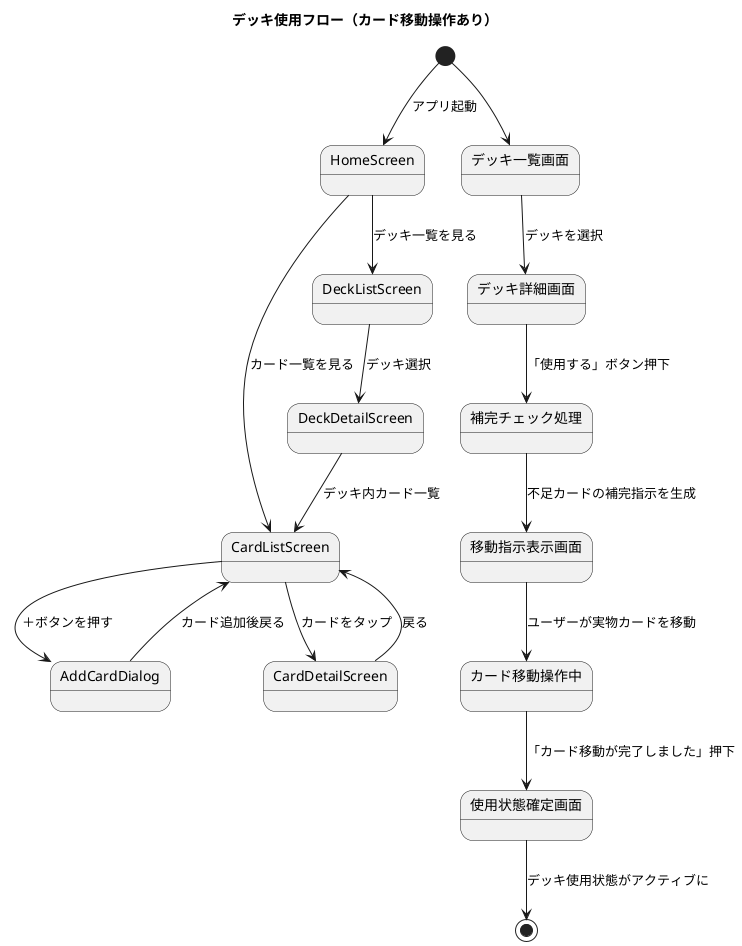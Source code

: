 @startuml screen_flow
title カード管理アプリ - 画面遷移図

[*] --> HomeScreen : アプリ起動
HomeScreen --> CardListScreen : カード一覧を見る
CardListScreen --> AddCardDialog : ＋ボタンを押す
AddCardDialog --> CardListScreen : カード追加後戻る

CardListScreen --> CardDetailScreen : カードをタップ
CardDetailScreen --> CardListScreen : 戻る

HomeScreen --> DeckListScreen : デッキ一覧を見る
DeckListScreen --> DeckDetailScreen : デッキ選択
DeckDetailScreen --> CardListScreen : デッキ内カード一覧
title デッキ使用フロー（カード移動操作あり）

[*] --> デッキ一覧画面

デッキ一覧画面 --> デッキ詳細画面 : デッキを選択
デッキ詳細画面 --> 補完チェック処理 : 「使用する」ボタン押下

補完チェック処理 --> 移動指示表示画面 : 不足カードの補完指示を生成

移動指示表示画面 --> カード移動操作中 : ユーザーが実物カードを移動
カード移動操作中 --> 使用状態確定画面 : 「カード移動が完了しました」押下

使用状態確定画面 --> [*] : デッキ使用状態がアクティブに


@enduml
